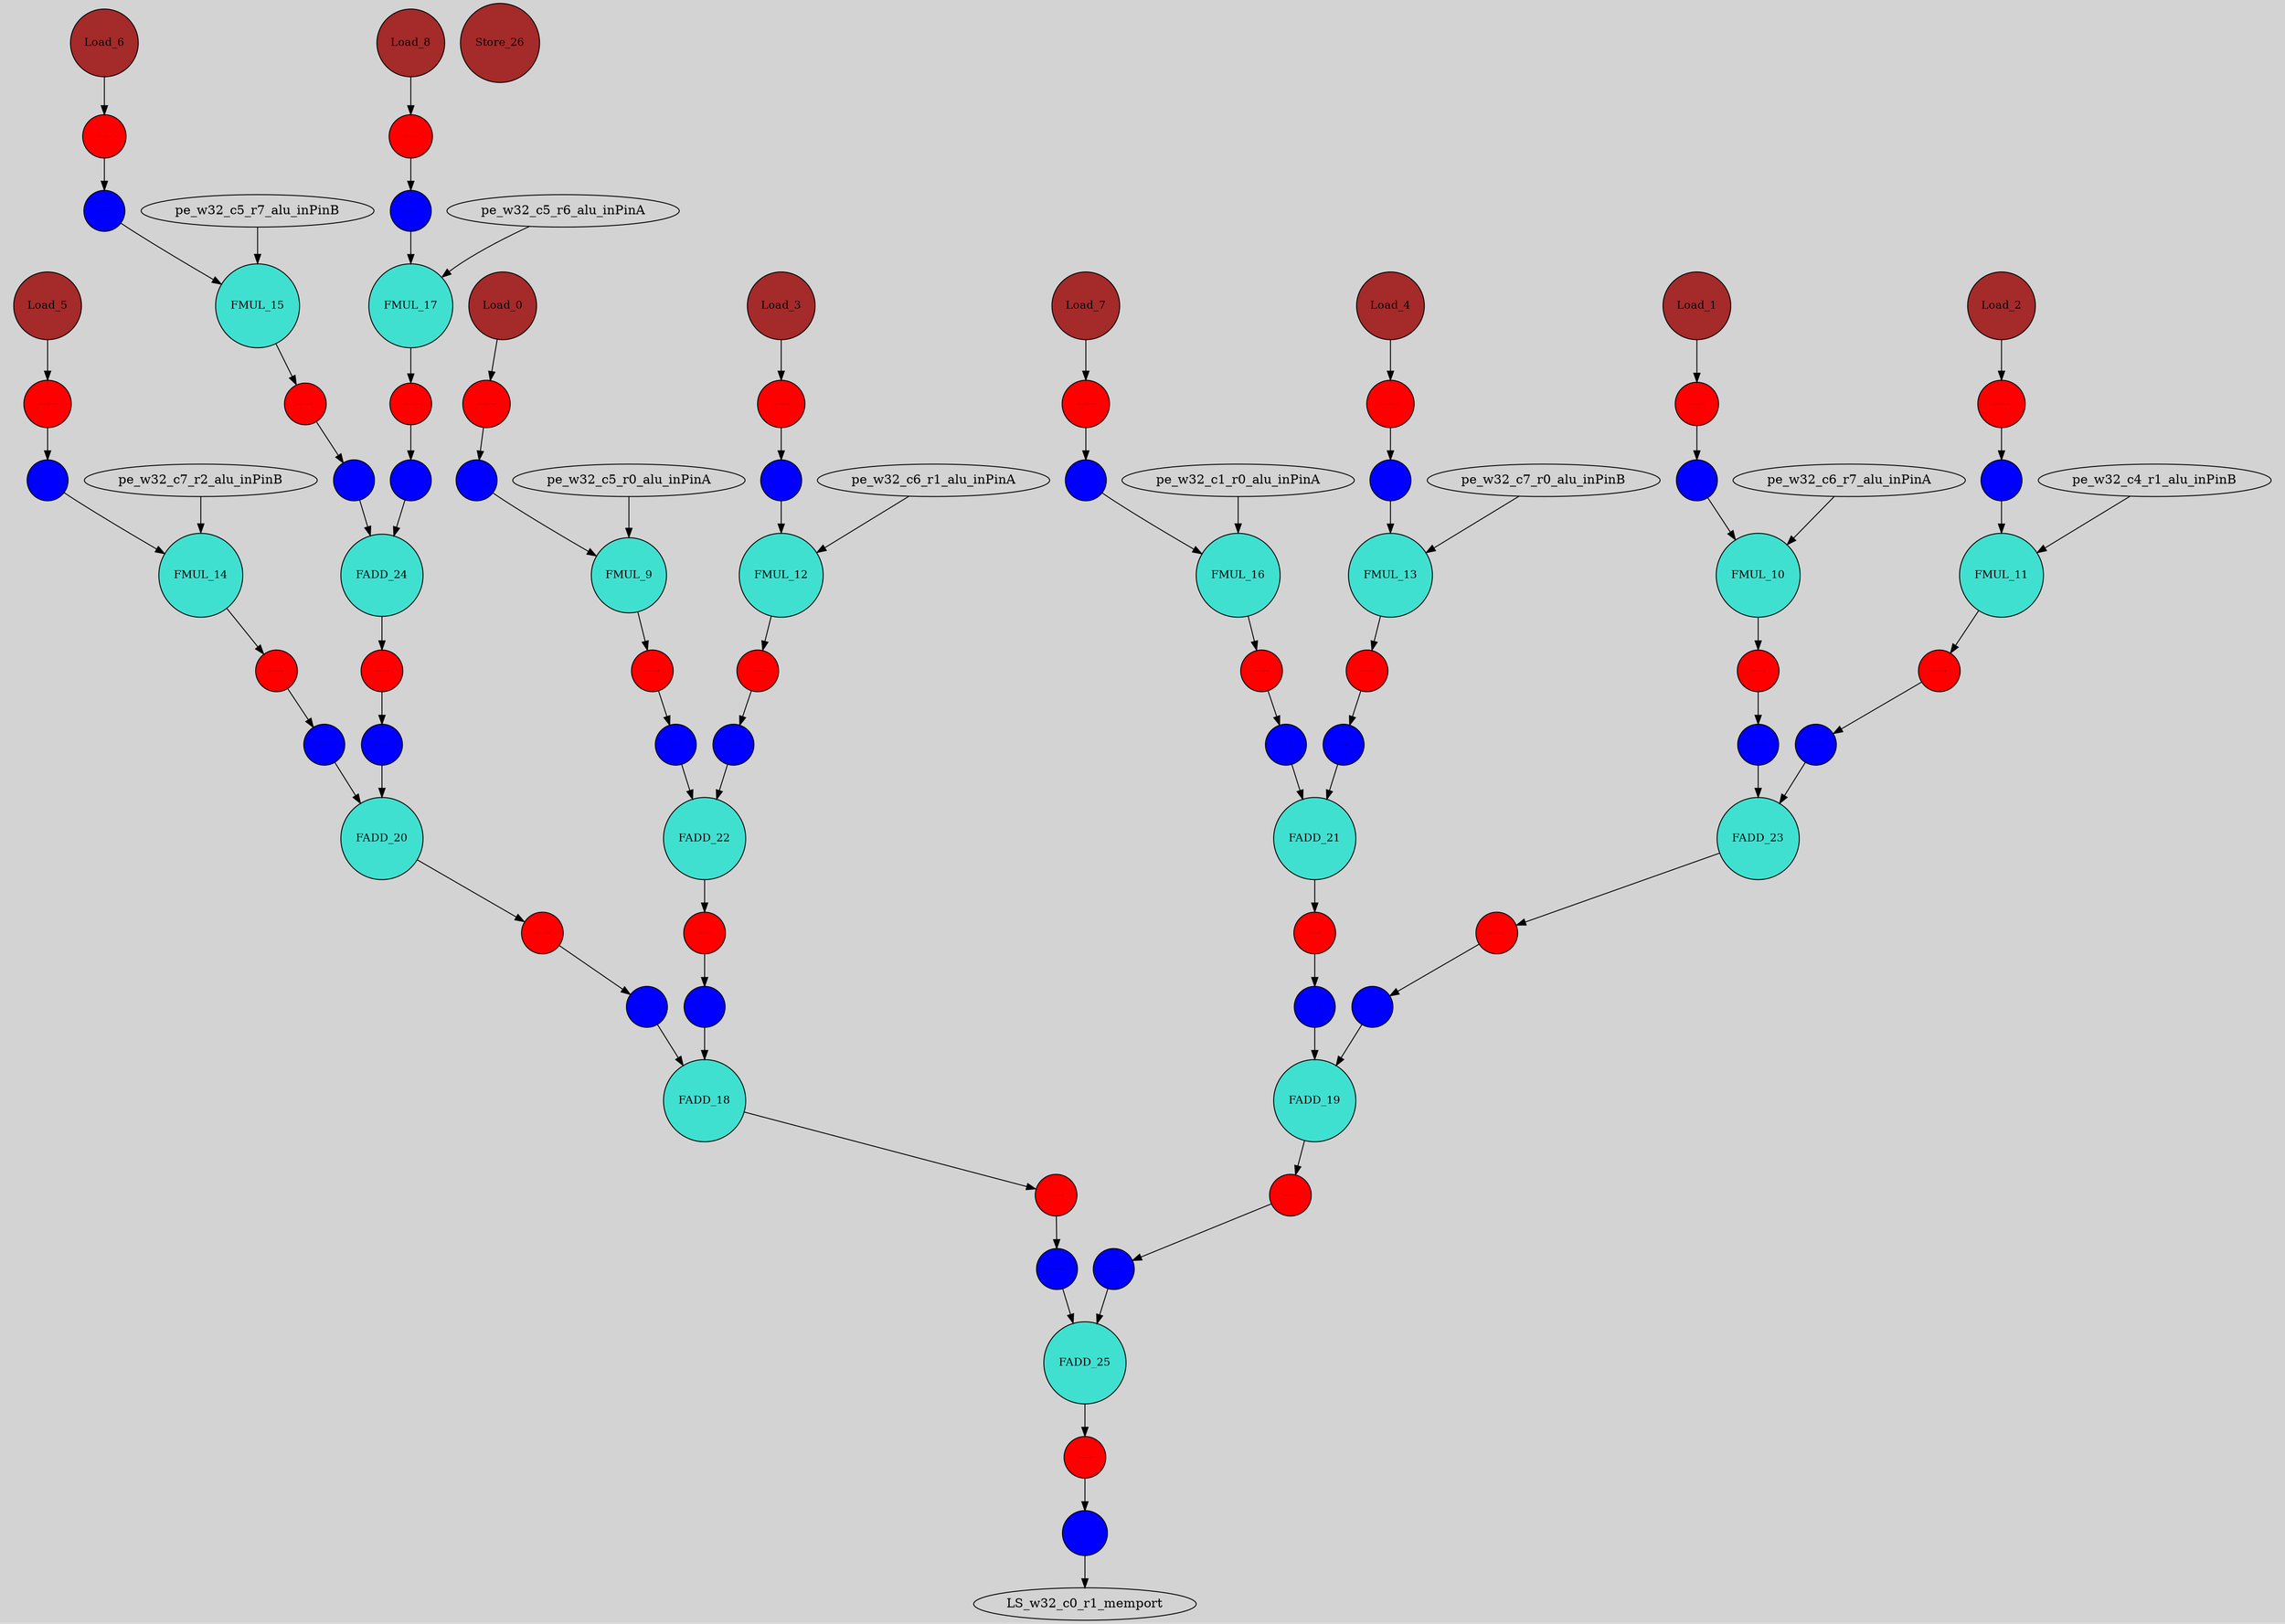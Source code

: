 digraph {
graph [pad="0.212,0.055" bgcolor=lightgray]
node [style=filled]
splines=true;
Load_7 [shape="circle" width=0.5 fontsize=12 fillcolor="#A52A2A"]
LS_w32_c0_r3_memport_outPinA [shape="circle" width=0.1 fontsize=1 fillcolor="#FF0000"]
Load_0 [shape="circle" width=0.5 fontsize=12 fillcolor="#A52A2A"]
LS_w32_c0_r4_memport_outPinA [shape="circle" width=0.1 fontsize=1 fillcolor="#FF0000"]
Load_3 [shape="circle" width=0.5 fontsize=12 fillcolor="#A52A2A"]
LS_w32_c0_r5_memport_outPinA [shape="circle" width=0.1 fontsize=1 fillcolor="#FF0000"]
Load_4 [shape="circle" width=0.5 fontsize=12 fillcolor="#A52A2A"]
LS_w32_c0_r0_memport_outPinA [shape="circle" width=0.1 fontsize=1 fillcolor="#FF0000"]
LS_w32_c0_r6_memport_outPinA [shape="circle" width=0.1 fontsize=1 fillcolor="#FF0000"]
Load_5 [shape="circle" width=0.5 fontsize=12 fillcolor="#A52A2A"]
LS_w32_c0_r7_memport_outPinA [shape="circle" width=0.1 fontsize=1 fillcolor="#FF0000"]
FADD_23 [shape="circle" width=0.5 fontsize=12 fillcolor="#40E0D0"]
pe_w32_c2_r3_alu_inPinA [shape="circle" width=0.1 fontsize=1 fillcolor="#0000FF"]
pe_w32_c2_r3_alu_inPinB [shape="circle" width=0.1 fontsize=1 fillcolor="#0000FF"]
pe_w32_c2_r3_alu_outPinA [shape="circle" width=0.1 fontsize=1 fillcolor="#FF0000"]
Store_26 [shape="circle" width=0.5 fontsize=12 fillcolor="#A52A2A"]
Load_8 [shape="circle" width=0.5 fontsize=12 fillcolor="#A52A2A"]
LS_w32_c9_r3_mem_outPinA [shape="circle" width=0.1 fontsize=1 fillcolor="#FF0000"]
Load_6 [shape="circle" width=0.5 fontsize=12 fillcolor="#A52A2A"]
LS_w32_c9_r4_mem_outPinA [shape="circle" width=0.1 fontsize=1 fillcolor="#FF0000"]
FADD_19 [shape="circle" width=0.5 fontsize=12 fillcolor="#40E0D0"]
pe_w32_c3_r2_alu_inPinA [shape="circle" width=0.1 fontsize=1 fillcolor="#0000FF"]
pe_w32_c3_r2_alu_inPinB [shape="circle" width=0.1 fontsize=1 fillcolor="#0000FF"]
pe_w32_c3_r2_alu_outPinA [shape="circle" width=0.1 fontsize=1 fillcolor="#FF0000"]
Load_1 [shape="circle" width=0.5 fontsize=12 fillcolor="#A52A2A"]
LS_w32_c0_r1_memport_inPinA [shape="circle" width=0.1 fontsize=1 fillcolor="#0000FF"]
LS_w32_c9_r5_mem_outPinA [shape="circle" width=0.1 fontsize=1 fillcolor="#FF0000"]
FMUL_11 [shape="circle" width=0.5 fontsize=12 fillcolor="#40E0D0"]
pe_w32_c4_r1_alu_inPinA [shape="circle" width=0.1 fontsize=1 fillcolor="#0000FF"]
pe_w32_c4_r1_alu_outPinA [shape="circle" width=0.1 fontsize=1 fillcolor="#FF0000"]
FADD_25 [shape="circle" width=0.5 fontsize=12 fillcolor="#40E0D0"]
pe_w32_c4_r2_alu_inPinA [shape="circle" width=0.1 fontsize=1 fillcolor="#0000FF"]
pe_w32_c4_r2_alu_inPinB [shape="circle" width=0.1 fontsize=1 fillcolor="#0000FF"]
pe_w32_c4_r2_alu_outPinA [shape="circle" width=0.1 fontsize=1 fillcolor="#FF0000"]
FADD_21 [shape="circle" width=0.5 fontsize=12 fillcolor="#40E0D0"]
pe_w32_c4_r3_alu_inPinA [shape="circle" width=0.1 fontsize=1 fillcolor="#0000FF"]
pe_w32_c4_r3_alu_inPinB [shape="circle" width=0.1 fontsize=1 fillcolor="#0000FF"]
pe_w32_c4_r3_alu_outPinA [shape="circle" width=0.1 fontsize=1 fillcolor="#FF0000"]
FMUL_16 [shape="circle" width=0.5 fontsize=12 fillcolor="#40E0D0"]
FMUL_9 [shape="circle" width=0.5 fontsize=12 fillcolor="#40E0D0"]
pe_w32_c1_r0_alu_inPinB [shape="circle" width=0.1 fontsize=1 fillcolor="#0000FF"]
pe_w32_c5_r0_alu_inPinB [shape="circle" width=0.1 fontsize=1 fillcolor="#0000FF"]
pe_w32_c5_r0_alu_outPinA [shape="circle" width=0.1 fontsize=1 fillcolor="#FF0000"]
pe_w32_c1_r0_alu_outPinA [shape="circle" width=0.1 fontsize=1 fillcolor="#FF0000"]
FADD_22 [shape="circle" width=0.5 fontsize=12 fillcolor="#40E0D0"]
pe_w32_c5_r1_alu_inPinA [shape="circle" width=0.1 fontsize=1 fillcolor="#0000FF"]
pe_w32_c5_r1_alu_inPinB [shape="circle" width=0.1 fontsize=1 fillcolor="#0000FF"]
pe_w32_c5_r1_alu_outPinA [shape="circle" width=0.1 fontsize=1 fillcolor="#FF0000"]
FADD_18 [shape="circle" width=0.5 fontsize=12 fillcolor="#40E0D0"]
pe_w32_c5_r2_alu_inPinA [shape="circle" width=0.1 fontsize=1 fillcolor="#0000FF"]
pe_w32_c5_r2_alu_inPinB [shape="circle" width=0.1 fontsize=1 fillcolor="#0000FF"]
pe_w32_c5_r2_alu_outPinA [shape="circle" width=0.1 fontsize=1 fillcolor="#FF0000"]
FMUL_17 [shape="circle" width=0.5 fontsize=12 fillcolor="#40E0D0"]
pe_w32_c5_r6_alu_inPinB [shape="circle" width=0.1 fontsize=1 fillcolor="#0000FF"]
pe_w32_c5_r6_alu_outPinA [shape="circle" width=0.1 fontsize=1 fillcolor="#FF0000"]
FMUL_15 [shape="circle" width=0.5 fontsize=12 fillcolor="#40E0D0"]
pe_w32_c5_r7_alu_inPinA [shape="circle" width=0.1 fontsize=1 fillcolor="#0000FF"]
pe_w32_c5_r7_alu_outPinA [shape="circle" width=0.1 fontsize=1 fillcolor="#FF0000"]
FMUL_12 [shape="circle" width=0.5 fontsize=12 fillcolor="#40E0D0"]
pe_w32_c6_r1_alu_inPinB [shape="circle" width=0.1 fontsize=1 fillcolor="#0000FF"]
pe_w32_c6_r1_alu_outPinA [shape="circle" width=0.1 fontsize=1 fillcolor="#FF0000"]
FADD_20 [shape="circle" width=0.5 fontsize=12 fillcolor="#40E0D0"]
pe_w32_c6_r3_alu_inPinA [shape="circle" width=0.1 fontsize=1 fillcolor="#0000FF"]
pe_w32_c6_r3_alu_inPinB [shape="circle" width=0.1 fontsize=1 fillcolor="#0000FF"]
pe_w32_c6_r3_alu_outPinA [shape="circle" width=0.1 fontsize=1 fillcolor="#FF0000"]
FADD_24 [shape="circle" width=0.5 fontsize=12 fillcolor="#40E0D0"]
pe_w32_c6_r6_alu_inPinA [shape="circle" width=0.1 fontsize=1 fillcolor="#0000FF"]
pe_w32_c6_r6_alu_inPinB [shape="circle" width=0.1 fontsize=1 fillcolor="#0000FF"]
pe_w32_c6_r6_alu_outPinA [shape="circle" width=0.1 fontsize=1 fillcolor="#FF0000"]
Load_2 [shape="circle" width=0.5 fontsize=12 fillcolor="#A52A2A"]
FMUL_10 [shape="circle" width=0.5 fontsize=12 fillcolor="#40E0D0"]
pe_w32_c6_r7_alu_inPinB [shape="circle" width=0.1 fontsize=1 fillcolor="#0000FF"]
pe_w32_c6_r7_alu_outPinA [shape="circle" width=0.1 fontsize=1 fillcolor="#FF0000"]
FMUL_13 [shape="circle" width=0.5 fontsize=12 fillcolor="#40E0D0"]
pe_w32_c7_r0_alu_inPinA [shape="circle" width=0.1 fontsize=1 fillcolor="#0000FF"]
pe_w32_c7_r0_alu_outPinA [shape="circle" width=0.1 fontsize=1 fillcolor="#FF0000"]
FMUL_14 [shape="circle" width=0.5 fontsize=12 fillcolor="#40E0D0"]
pe_w32_c7_r2_alu_inPinA [shape="circle" width=0.1 fontsize=1 fillcolor="#0000FF"]
pe_w32_c7_r2_alu_outPinA [shape="circle" width=0.1 fontsize=1 fillcolor="#FF0000"]
FADD_18 -> pe_w32_c5_r2_alu_outPinA
pe_w32_c5_r2_alu_inPinA -> FADD_18
pe_w32_c5_r2_alu_inPinB -> FADD_18
pe_w32_c5_r2_alu_outPinA -> pe_w32_c4_r2_alu_inPinA
FADD_19 -> pe_w32_c3_r2_alu_outPinA
pe_w32_c3_r2_alu_inPinA -> FADD_19
pe_w32_c3_r2_alu_inPinB -> FADD_19
pe_w32_c3_r2_alu_outPinA -> pe_w32_c4_r2_alu_inPinB
FADD_20 -> pe_w32_c6_r3_alu_outPinA
pe_w32_c6_r3_alu_inPinA -> FADD_20
pe_w32_c6_r3_alu_inPinB -> FADD_20
pe_w32_c6_r3_alu_outPinA -> pe_w32_c5_r2_alu_inPinB
FADD_21 -> pe_w32_c4_r3_alu_outPinA
pe_w32_c4_r3_alu_inPinA -> FADD_21
pe_w32_c4_r3_alu_inPinB -> FADD_21
pe_w32_c4_r3_alu_outPinA -> pe_w32_c3_r2_alu_inPinB
FADD_22 -> pe_w32_c5_r1_alu_outPinA
pe_w32_c5_r1_alu_inPinA -> FADD_22
pe_w32_c5_r1_alu_inPinB -> FADD_22
pe_w32_c5_r1_alu_outPinA -> pe_w32_c5_r2_alu_inPinA
FADD_23 -> pe_w32_c2_r3_alu_outPinA
pe_w32_c2_r3_alu_inPinA -> FADD_23
pe_w32_c2_r3_alu_inPinB -> FADD_23
pe_w32_c2_r3_alu_outPinA -> pe_w32_c3_r2_alu_inPinA
FADD_24 -> pe_w32_c6_r6_alu_outPinA
pe_w32_c6_r6_alu_inPinA -> FADD_24
pe_w32_c6_r6_alu_inPinB -> FADD_24
pe_w32_c6_r6_alu_outPinA -> pe_w32_c6_r3_alu_inPinA
FADD_25 -> pe_w32_c4_r2_alu_outPinA
pe_w32_c4_r2_alu_inPinA -> FADD_25
pe_w32_c4_r2_alu_inPinB -> FADD_25
pe_w32_c4_r2_alu_outPinA -> LS_w32_c0_r1_memport_inPinA
 -> LS_w32_c0_r1_memport
FMUL_10 -> pe_w32_c6_r7_alu_outPinA
pe_w32_c6_r7_alu_inPinA -> FMUL_10
pe_w32_c6_r7_alu_inPinB -> FMUL_10
pe_w32_c6_r7_alu_outPinA -> pe_w32_c2_r3_alu_inPinA
FMUL_11 -> pe_w32_c4_r1_alu_outPinA
pe_w32_c4_r1_alu_inPinA -> FMUL_11
pe_w32_c4_r1_alu_inPinB -> FMUL_11
pe_w32_c4_r1_alu_outPinA -> pe_w32_c2_r3_alu_inPinB
FMUL_12 -> pe_w32_c6_r1_alu_outPinA
pe_w32_c6_r1_alu_inPinA -> FMUL_12
pe_w32_c6_r1_alu_inPinB -> FMUL_12
pe_w32_c6_r1_alu_outPinA -> pe_w32_c5_r1_alu_inPinA
FMUL_13 -> pe_w32_c7_r0_alu_outPinA
pe_w32_c7_r0_alu_inPinA -> FMUL_13
pe_w32_c7_r0_alu_inPinB -> FMUL_13
pe_w32_c7_r0_alu_outPinA -> pe_w32_c4_r3_alu_inPinB
FMUL_14 -> pe_w32_c7_r2_alu_outPinA
pe_w32_c7_r2_alu_inPinA -> FMUL_14
pe_w32_c7_r2_alu_inPinB -> FMUL_14
pe_w32_c7_r2_alu_outPinA -> pe_w32_c6_r3_alu_inPinB
FMUL_15 -> pe_w32_c5_r7_alu_outPinA
pe_w32_c5_r7_alu_inPinA -> FMUL_15
pe_w32_c5_r7_alu_inPinB -> FMUL_15
pe_w32_c5_r7_alu_outPinA -> pe_w32_c6_r6_alu_inPinA
FMUL_16 -> pe_w32_c1_r0_alu_outPinA
pe_w32_c1_r0_alu_inPinA -> FMUL_16
pe_w32_c1_r0_alu_inPinB -> FMUL_16
pe_w32_c1_r0_alu_outPinA -> pe_w32_c4_r3_alu_inPinA
FMUL_17 -> pe_w32_c5_r6_alu_outPinA
pe_w32_c5_r6_alu_inPinA -> FMUL_17
pe_w32_c5_r6_alu_inPinB -> FMUL_17
pe_w32_c5_r6_alu_outPinA -> pe_w32_c6_r6_alu_inPinB
FMUL_9 -> pe_w32_c5_r0_alu_outPinA
pe_w32_c5_r0_alu_inPinA -> FMUL_9
pe_w32_c5_r0_alu_inPinB -> FMUL_9
pe_w32_c5_r0_alu_outPinA -> pe_w32_c5_r1_alu_inPinB
Load_0 -> LS_w32_c0_r4_memport_outPinA
LS_w32_c0_r4_memport_outPinA -> pe_w32_c5_r0_alu_inPinB
Load_1 -> LS_w32_c9_r5_mem_outPinA
LS_w32_c9_r5_mem_outPinA -> pe_w32_c6_r7_alu_inPinB
Load_2 -> LS_w32_c0_r3_memport_outPinA
LS_w32_c0_r3_memport_outPinA -> pe_w32_c4_r1_alu_inPinA
Load_3 -> LS_w32_c0_r5_memport_outPinA
LS_w32_c0_r5_memport_outPinA -> pe_w32_c6_r1_alu_inPinB
Load_4 -> LS_w32_c0_r6_memport_outPinA
LS_w32_c0_r6_memport_outPinA -> pe_w32_c7_r0_alu_inPinA
Load_5 -> LS_w32_c0_r7_memport_outPinA
LS_w32_c0_r7_memport_outPinA -> pe_w32_c7_r2_alu_inPinA
Load_6 -> LS_w32_c9_r4_mem_outPinA
LS_w32_c9_r4_mem_outPinA -> pe_w32_c5_r7_alu_inPinA
Load_7 -> LS_w32_c0_r0_memport_outPinA
LS_w32_c0_r0_memport_outPinA -> pe_w32_c1_r0_alu_inPinB
Load_8 -> LS_w32_c9_r3_mem_outPinA
LS_w32_c9_r3_mem_outPinA -> pe_w32_c5_r6_alu_inPinB
}
